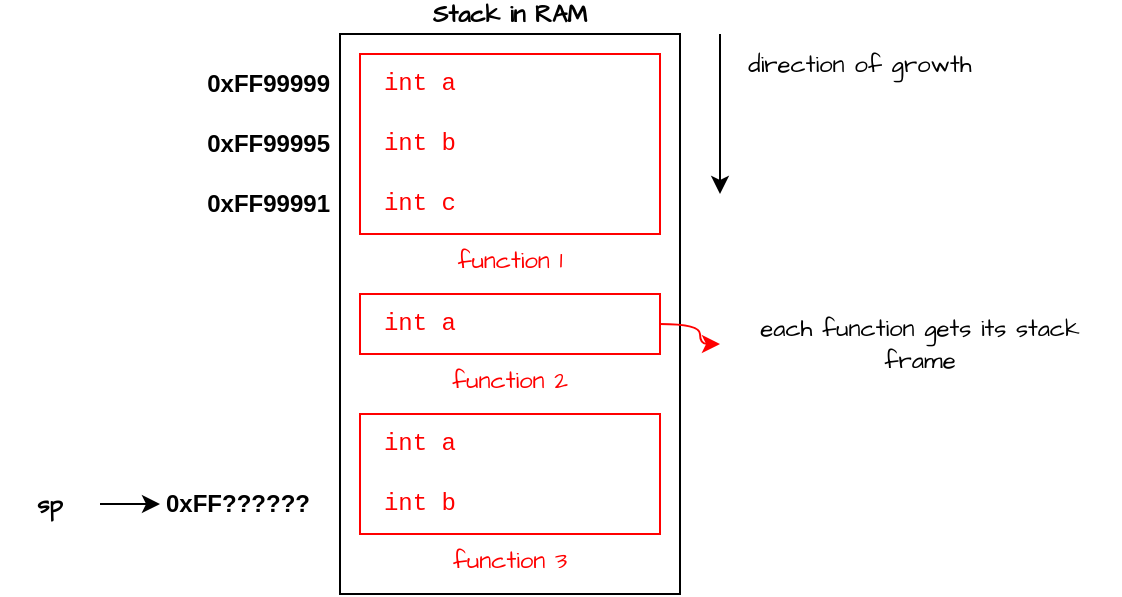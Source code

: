 <mxfile version="24.4.8" type="device" pages="6">
  <diagram name="stack" id="iojS-CCnx_bVfTF9nqe0">
    <mxGraphModel dx="2004" dy="793" grid="1" gridSize="10" guides="1" tooltips="1" connect="1" arrows="1" fold="1" page="1" pageScale="1" pageWidth="1100" pageHeight="850" math="0" shadow="0">
      <root>
        <mxCell id="0" />
        <mxCell id="1" parent="0" />
        <mxCell id="_qikQMmCD5JVBKFu7b-j-10" value="Stack in RAM" style="rounded=0;whiteSpace=wrap;html=1;hachureGap=4;fontFamily=Architects Daughter;fontSource=https%3A%2F%2Ffonts.googleapis.com%2Fcss%3Ffamily%3DArchitects%2BDaughter;movable=1;resizable=1;rotatable=1;deletable=1;editable=1;locked=0;connectable=1;labelPosition=center;verticalLabelPosition=top;align=center;verticalAlign=bottom;fontSize=12;fontStyle=1;" parent="1" vertex="1">
          <mxGeometry x="480" y="110" width="170" height="280" as="geometry" />
        </mxCell>
        <mxCell id="_qikQMmCD5JVBKFu7b-j-19" value="" style="group;" parent="1" vertex="1" connectable="0">
          <mxGeometry x="490" y="120" width="150" height="90" as="geometry" />
        </mxCell>
        <mxCell id="_qikQMmCD5JVBKFu7b-j-11" value="function 1" style="rounded=0;whiteSpace=wrap;html=1;hachureGap=4;fontFamily=Architects Daughter;fontSource=https%3A%2F%2Ffonts.googleapis.com%2Fcss%3Ffamily%3DArchitects%2BDaughter;strokeColor=#FF0000;fontColor=#FF0000;labelPosition=center;verticalLabelPosition=bottom;align=center;verticalAlign=top;" parent="_qikQMmCD5JVBKFu7b-j-19" vertex="1">
          <mxGeometry width="150" height="90" as="geometry" />
        </mxCell>
        <mxCell id="_qikQMmCD5JVBKFu7b-j-12" value="int a" style="text;html=1;align=center;verticalAlign=middle;whiteSpace=wrap;rounded=0;fontFamily=Courier New;fontColor=#FF0000;" parent="_qikQMmCD5JVBKFu7b-j-19" vertex="1">
          <mxGeometry width="60" height="30" as="geometry" />
        </mxCell>
        <mxCell id="_qikQMmCD5JVBKFu7b-j-15" value="int b" style="text;html=1;align=center;verticalAlign=middle;whiteSpace=wrap;rounded=0;fontFamily=Courier New;fontColor=#FF0000;" parent="_qikQMmCD5JVBKFu7b-j-19" vertex="1">
          <mxGeometry y="30" width="60" height="30" as="geometry" />
        </mxCell>
        <mxCell id="_qikQMmCD5JVBKFu7b-j-16" value="int c" style="text;html=1;align=center;verticalAlign=middle;whiteSpace=wrap;rounded=0;fontFamily=Courier New;fontColor=#FF0000;" parent="_qikQMmCD5JVBKFu7b-j-19" vertex="1">
          <mxGeometry y="60" width="60" height="30" as="geometry" />
        </mxCell>
        <mxCell id="_qikQMmCD5JVBKFu7b-j-27" value="" style="group;" parent="1" vertex="1" connectable="0">
          <mxGeometry x="490" y="240" width="150" height="30" as="geometry" />
        </mxCell>
        <mxCell id="_qikQMmCD5JVBKFu7b-j-21" value="function 2" style="rounded=0;whiteSpace=wrap;html=1;hachureGap=4;fontFamily=Architects Daughter;fontSource=https%3A%2F%2Ffonts.googleapis.com%2Fcss%3Ffamily%3DArchitects%2BDaughter;strokeColor=#FF0000;fontColor=#FF0000;labelPosition=center;verticalLabelPosition=bottom;align=center;verticalAlign=top;container=0;" parent="_qikQMmCD5JVBKFu7b-j-27" vertex="1">
          <mxGeometry width="150" height="30" as="geometry" />
        </mxCell>
        <mxCell id="_qikQMmCD5JVBKFu7b-j-22" value="int a" style="text;html=1;align=center;verticalAlign=middle;whiteSpace=wrap;rounded=0;fontFamily=Courier New;fontColor=#FF0000;container=0;" parent="_qikQMmCD5JVBKFu7b-j-27" vertex="1">
          <mxGeometry width="60" height="30" as="geometry" />
        </mxCell>
        <mxCell id="_qikQMmCD5JVBKFu7b-j-32" value="" style="group;" parent="1" vertex="1" connectable="0">
          <mxGeometry x="490" y="300" width="150" height="60" as="geometry" />
        </mxCell>
        <mxCell id="_qikQMmCD5JVBKFu7b-j-29" value="function 3" style="rounded=0;whiteSpace=wrap;html=1;hachureGap=4;fontFamily=Architects Daughter;fontSource=https%3A%2F%2Ffonts.googleapis.com%2Fcss%3Ffamily%3DArchitects%2BDaughter;strokeColor=#FF0000;fontColor=#FF0000;labelPosition=center;verticalLabelPosition=bottom;align=center;verticalAlign=top;container=0;" parent="_qikQMmCD5JVBKFu7b-j-32" vertex="1">
          <mxGeometry width="150" height="60" as="geometry" />
        </mxCell>
        <mxCell id="_qikQMmCD5JVBKFu7b-j-30" value="int a" style="text;html=1;align=center;verticalAlign=middle;whiteSpace=wrap;rounded=0;fontFamily=Courier New;fontColor=#FF0000;container=0;" parent="_qikQMmCD5JVBKFu7b-j-32" vertex="1">
          <mxGeometry width="60" height="30" as="geometry" />
        </mxCell>
        <mxCell id="_qikQMmCD5JVBKFu7b-j-31" value="int b" style="text;html=1;align=center;verticalAlign=middle;whiteSpace=wrap;rounded=0;fontFamily=Courier New;fontColor=#FF0000;container=0;" parent="_qikQMmCD5JVBKFu7b-j-32" vertex="1">
          <mxGeometry y="30" width="60" height="30" as="geometry" />
        </mxCell>
        <mxCell id="_qikQMmCD5JVBKFu7b-j-33" value="0xFF99999" style="text;html=1;align=right;verticalAlign=middle;whiteSpace=wrap;rounded=0;fontStyle=1;spacingRight=3;" parent="1" vertex="1">
          <mxGeometry x="410" y="120" width="70" height="30" as="geometry" />
        </mxCell>
        <mxCell id="_qikQMmCD5JVBKFu7b-j-34" value="0xFF99995" style="text;html=1;align=right;verticalAlign=middle;whiteSpace=wrap;rounded=0;fontStyle=1;spacingRight=3;" parent="1" vertex="1">
          <mxGeometry x="410" y="150" width="70" height="30" as="geometry" />
        </mxCell>
        <mxCell id="_qikQMmCD5JVBKFu7b-j-35" value="0xFF99991" style="text;html=1;align=right;verticalAlign=middle;whiteSpace=wrap;rounded=0;fontStyle=1;spacingRight=3;" parent="1" vertex="1">
          <mxGeometry x="410" y="180" width="70" height="30" as="geometry" />
        </mxCell>
        <mxCell id="_qikQMmCD5JVBKFu7b-j-36" value="" style="endArrow=classic;html=1;rounded=0;" parent="1" edge="1">
          <mxGeometry width="50" height="50" relative="1" as="geometry">
            <mxPoint x="670" y="110" as="sourcePoint" />
            <mxPoint x="670" y="190" as="targetPoint" />
          </mxGeometry>
        </mxCell>
        <mxCell id="yPALnYSojwXTfseWu5V9-2" value="&lt;font data-font-src=&quot;https://fonts.googleapis.com/css?family=Architects+Daughter&quot; face=&quot;Architects Daughter&quot;&gt;each function gets its stack frame&lt;/font&gt;" style="text;html=1;align=center;verticalAlign=middle;whiteSpace=wrap;rounded=0;" parent="1" vertex="1">
          <mxGeometry x="670" y="250" width="200" height="30" as="geometry" />
        </mxCell>
        <mxCell id="yPALnYSojwXTfseWu5V9-3" style="edgeStyle=orthogonalEdgeStyle;rounded=0;orthogonalLoop=1;jettySize=auto;html=1;exitX=1;exitY=0.5;exitDx=0;exitDy=0;curved=1;fontColor=#FF0000;strokeColor=#FF0000;" parent="1" source="_qikQMmCD5JVBKFu7b-j-21" target="yPALnYSojwXTfseWu5V9-2" edge="1">
          <mxGeometry relative="1" as="geometry" />
        </mxCell>
        <mxCell id="yPALnYSojwXTfseWu5V9-4" value="&lt;font face=&quot;Architects Daughter&quot;&gt;direction of growth&lt;/font&gt;" style="text;html=1;align=center;verticalAlign=middle;whiteSpace=wrap;rounded=0;" parent="1" vertex="1">
          <mxGeometry x="670" y="110" width="140" height="30" as="geometry" />
        </mxCell>
        <mxCell id="yPALnYSojwXTfseWu5V9-5" value="0xFF??????" style="text;html=1;align=right;verticalAlign=middle;whiteSpace=wrap;rounded=0;fontStyle=1;spacingRight=3;" parent="1" vertex="1">
          <mxGeometry x="390" y="330" width="80" height="30" as="geometry" />
        </mxCell>
        <mxCell id="yPALnYSojwXTfseWu5V9-6" value="" style="endArrow=classic;html=1;rounded=0;entryX=0;entryY=0.5;entryDx=0;entryDy=0;edgeStyle=orthogonalEdgeStyle;exitX=1;exitY=0.5;exitDx=0;exitDy=0;" parent="1" source="yPALnYSojwXTfseWu5V9-7" target="yPALnYSojwXTfseWu5V9-5" edge="1">
          <mxGeometry width="50" height="50" relative="1" as="geometry">
            <mxPoint x="310" y="350" as="sourcePoint" />
            <mxPoint x="570" y="380" as="targetPoint" />
          </mxGeometry>
        </mxCell>
        <mxCell id="yPALnYSojwXTfseWu5V9-7" value="&lt;font face=&quot;Architects Daughter&quot; data-font-src=&quot;https://fonts.googleapis.com/css?family=Architects+Daughter&quot;&gt;sp&lt;/font&gt;" style="text;html=1;align=center;verticalAlign=middle;whiteSpace=wrap;rounded=0;fontStyle=1" parent="1" vertex="1">
          <mxGeometry x="310" y="330" width="50" height="30" as="geometry" />
        </mxCell>
      </root>
    </mxGraphModel>
  </diagram>
  <diagram name="calling-fuctions-part1" id="PNKUyE5Cw7D3WwoI0T9_">
    <mxGraphModel dx="2004" dy="793" grid="1" gridSize="10" guides="1" tooltips="1" connect="1" arrows="1" fold="1" page="1" pageScale="1" pageWidth="1100" pageHeight="850" math="0" shadow="0">
      <root>
        <mxCell id="lbBd1EDJaA8I3T6ObkIc-0" />
        <mxCell id="lbBd1EDJaA8I3T6ObkIc-1" parent="lbBd1EDJaA8I3T6ObkIc-0" />
        <mxCell id="lbBd1EDJaA8I3T6ObkIc-2" value="Stack in RAM" style="rounded=0;whiteSpace=wrap;html=1;hachureGap=4;fontFamily=Architects Daughter;fontSource=https%3A%2F%2Ffonts.googleapis.com%2Fcss%3Ffamily%3DArchitects%2BDaughter;movable=1;resizable=1;rotatable=1;deletable=1;editable=1;locked=0;connectable=1;labelPosition=center;verticalLabelPosition=top;align=center;verticalAlign=bottom;fontSize=12;fontStyle=1;" parent="lbBd1EDJaA8I3T6ObkIc-1" vertex="1">
          <mxGeometry x="420" y="170" width="170" height="280" as="geometry" />
        </mxCell>
        <mxCell id="lbBd1EDJaA8I3T6ObkIc-3" value="0xFF99999" style="text;html=1;align=right;verticalAlign=middle;whiteSpace=wrap;rounded=0;fontStyle=1;spacingRight=3;fontColor=#0000CC;" parent="lbBd1EDJaA8I3T6ObkIc-1" vertex="1">
          <mxGeometry x="350" y="180" width="70" height="30" as="geometry" />
        </mxCell>
        <mxCell id="lbBd1EDJaA8I3T6ObkIc-4" value="0xFF99987" style="text;html=1;align=right;verticalAlign=middle;whiteSpace=wrap;rounded=0;fontStyle=1;spacingRight=3;" parent="lbBd1EDJaA8I3T6ObkIc-1" vertex="1">
          <mxGeometry x="350" y="274" width="70" height="30" as="geometry" />
        </mxCell>
        <mxCell id="lbBd1EDJaA8I3T6ObkIc-5" style="edgeStyle=orthogonalEdgeStyle;rounded=0;orthogonalLoop=1;jettySize=auto;html=1;entryX=0;entryY=0.5;entryDx=0;entryDy=0;" parent="lbBd1EDJaA8I3T6ObkIc-1" source="lbBd1EDJaA8I3T6ObkIc-6" target="lbBd1EDJaA8I3T6ObkIc-4" edge="1">
          <mxGeometry relative="1" as="geometry" />
        </mxCell>
        <mxCell id="lbBd1EDJaA8I3T6ObkIc-6" value="&lt;font face=&quot;Architects Daughter&quot; data-font-src=&quot;https://fonts.googleapis.com/css?family=Architects+Daughter&quot;&gt;sp&lt;/font&gt;" style="text;html=1;align=center;verticalAlign=middle;whiteSpace=wrap;rounded=0;fontStyle=1" parent="lbBd1EDJaA8I3T6ObkIc-1" vertex="1">
          <mxGeometry x="300" y="274" width="30" height="30" as="geometry" />
        </mxCell>
        <mxCell id="lbBd1EDJaA8I3T6ObkIc-7" value="" style="rounded=0;whiteSpace=wrap;html=1;hachureGap=4;fontFamily=Architects Daughter;fontSource=https%3A%2F%2Ffonts.googleapis.com%2Fcss%3Ffamily%3DArchitects%2BDaughter;strokeColor=#FF0000;fontColor=#FF0000;labelPosition=center;verticalLabelPosition=bottom;align=center;verticalAlign=top;" parent="lbBd1EDJaA8I3T6ObkIc-1" vertex="1">
          <mxGeometry x="430" y="180" width="150" height="110" as="geometry" />
        </mxCell>
        <mxCell id="lbBd1EDJaA8I3T6ObkIc-8" value="int a" style="text;html=1;align=center;verticalAlign=middle;whiteSpace=wrap;rounded=0;fontFamily=Courier New;fontColor=#FF0000;" parent="lbBd1EDJaA8I3T6ObkIc-1" vertex="1">
          <mxGeometry x="430" y="190" width="60" height="30" as="geometry" />
        </mxCell>
        <mxCell id="lbBd1EDJaA8I3T6ObkIc-19" value="considering each int takes 4 bytes" style="shape=note;strokeWidth=2;fontSize=14;size=20;whiteSpace=wrap;html=1;fillColor=#fff2cc;strokeColor=#d6b656;fontColor=#666600;fontFamily=Architects Daughter;fontSource=https%3A%2F%2Ffonts.googleapis.com%2Fcss%3Ffamily%3DArchitects%2BDaughter;fontStyle=1" parent="lbBd1EDJaA8I3T6ObkIc-1" vertex="1">
          <mxGeometry x="630" y="170" width="110.0" height="80" as="geometry" />
        </mxCell>
        <mxCell id="lbBd1EDJaA8I3T6ObkIc-20" style="edgeStyle=orthogonalEdgeStyle;rounded=0;orthogonalLoop=1;jettySize=auto;html=1;entryX=0;entryY=0.5;entryDx=0;entryDy=0;fontColor=#0000CC;strokeColor=#0000CC;" parent="lbBd1EDJaA8I3T6ObkIc-1" source="lbBd1EDJaA8I3T6ObkIc-21" target="lbBd1EDJaA8I3T6ObkIc-3" edge="1">
          <mxGeometry relative="1" as="geometry" />
        </mxCell>
        <mxCell id="lbBd1EDJaA8I3T6ObkIc-21" value="&lt;font data-font-src=&quot;https://fonts.googleapis.com/css?family=Architects+Daughter&quot; face=&quot;Architects Daughter&quot;&gt;bp&lt;/font&gt;" style="text;html=1;align=center;verticalAlign=middle;whiteSpace=wrap;rounded=0;fontStyle=1;fontColor=#0000CC;" parent="lbBd1EDJaA8I3T6ObkIc-1" vertex="1">
          <mxGeometry x="300" y="180" width="30" height="30" as="geometry" />
        </mxCell>
        <mxCell id="-hodnotq6cqXuXsy-zY6-2" value="int b" style="text;html=1;align=center;verticalAlign=middle;whiteSpace=wrap;rounded=0;fontFamily=Courier New;fontColor=#FF0000;" parent="lbBd1EDJaA8I3T6ObkIc-1" vertex="1">
          <mxGeometry x="430" y="220" width="60" height="30" as="geometry" />
        </mxCell>
        <mxCell id="-hodnotq6cqXuXsy-zY6-3" value="int c" style="text;html=1;align=center;verticalAlign=middle;whiteSpace=wrap;rounded=0;fontFamily=Courier New;fontColor=#FF0000;" parent="lbBd1EDJaA8I3T6ObkIc-1" vertex="1">
          <mxGeometry x="430" y="250" width="60" height="30" as="geometry" />
        </mxCell>
        <mxCell id="-hodnotq6cqXuXsy-zY6-4" value="main" style="text;html=1;align=center;verticalAlign=middle;whiteSpace=wrap;rounded=0;fontFamily=Courier New;fontColor=#000000;" parent="lbBd1EDJaA8I3T6ObkIc-1" vertex="1">
          <mxGeometry x="520" y="260" width="60" height="30" as="geometry" />
        </mxCell>
        <mxCell id="3pYR2etkQ_VL8WHa3zQH-0" value="0xFF99995" style="text;html=1;align=right;verticalAlign=middle;whiteSpace=wrap;rounded=0;fontStyle=0;spacingRight=3;fontColor=#000000;" parent="lbBd1EDJaA8I3T6ObkIc-1" vertex="1">
          <mxGeometry x="350" y="210" width="70" height="30" as="geometry" />
        </mxCell>
        <mxCell id="3pYR2etkQ_VL8WHa3zQH-1" value="0xFF99991" style="text;html=1;align=right;verticalAlign=middle;whiteSpace=wrap;rounded=0;fontStyle=0;spacingRight=3;fontColor=#000000;" parent="lbBd1EDJaA8I3T6ObkIc-1" vertex="1">
          <mxGeometry x="350" y="240" width="70" height="30" as="geometry" />
        </mxCell>
      </root>
    </mxGraphModel>
  </diagram>
  <diagram name="calling-fuctions-part2" id="1b2pr1qpJme3iag4hDa0">
    <mxGraphModel dx="2004" dy="793" grid="1" gridSize="10" guides="1" tooltips="1" connect="1" arrows="1" fold="1" page="1" pageScale="1" pageWidth="1100" pageHeight="850" math="0" shadow="0">
      <root>
        <mxCell id="y0FlhNf6vhOLDBl66njS-0" />
        <mxCell id="y0FlhNf6vhOLDBl66njS-1" parent="y0FlhNf6vhOLDBl66njS-0" />
        <mxCell id="y0FlhNf6vhOLDBl66njS-2" value="Stack in RAM" style="rounded=0;whiteSpace=wrap;html=1;hachureGap=4;fontFamily=Architects Daughter;fontSource=https%3A%2F%2Ffonts.googleapis.com%2Fcss%3Ffamily%3DArchitects%2BDaughter;movable=1;resizable=1;rotatable=1;deletable=1;editable=1;locked=0;connectable=1;labelPosition=center;verticalLabelPosition=top;align=center;verticalAlign=bottom;fontSize=12;fontStyle=1;" parent="y0FlhNf6vhOLDBl66njS-1" vertex="1">
          <mxGeometry x="420" y="170" width="170" height="280" as="geometry" />
        </mxCell>
        <mxCell id="y0FlhNf6vhOLDBl66njS-7" value="" style="rounded=0;whiteSpace=wrap;html=1;hachureGap=4;fontFamily=Architects Daughter;fontSource=https%3A%2F%2Ffonts.googleapis.com%2Fcss%3Ffamily%3DArchitects%2BDaughter;strokeColor=#FF0000;fontColor=#FF0000;labelPosition=center;verticalLabelPosition=bottom;align=center;verticalAlign=top;" parent="y0FlhNf6vhOLDBl66njS-1" vertex="1">
          <mxGeometry x="430" y="180" width="150" height="110" as="geometry" />
        </mxCell>
        <mxCell id="y0FlhNf6vhOLDBl66njS-8" value="int a" style="text;html=1;align=center;verticalAlign=middle;whiteSpace=wrap;rounded=0;fontFamily=Courier New;fontColor=#FF0000;" parent="y0FlhNf6vhOLDBl66njS-1" vertex="1">
          <mxGeometry x="430" y="190" width="60" height="30" as="geometry" />
        </mxCell>
        <mxCell id="y0FlhNf6vhOLDBl66njS-9" value="considering each int takes 4 bytes" style="shape=note;strokeWidth=2;fontSize=14;size=20;whiteSpace=wrap;html=1;fillColor=#fff2cc;strokeColor=#d6b656;fontColor=#666600;fontFamily=Architects Daughter;fontSource=https%3A%2F%2Ffonts.googleapis.com%2Fcss%3Ffamily%3DArchitects%2BDaughter;fontStyle=1" parent="y0FlhNf6vhOLDBl66njS-1" vertex="1">
          <mxGeometry x="630" y="170" width="110.0" height="80" as="geometry" />
        </mxCell>
        <mxCell id="y0FlhNf6vhOLDBl66njS-12" value="int b" style="text;html=1;align=center;verticalAlign=middle;whiteSpace=wrap;rounded=0;fontFamily=Courier New;fontColor=#FF0000;" parent="y0FlhNf6vhOLDBl66njS-1" vertex="1">
          <mxGeometry x="430" y="220" width="60" height="30" as="geometry" />
        </mxCell>
        <mxCell id="y0FlhNf6vhOLDBl66njS-13" value="int c" style="text;html=1;align=center;verticalAlign=middle;whiteSpace=wrap;rounded=0;fontFamily=Courier New;fontColor=#FF0000;" parent="y0FlhNf6vhOLDBl66njS-1" vertex="1">
          <mxGeometry x="430" y="250" width="60" height="30" as="geometry" />
        </mxCell>
        <mxCell id="QKQyIYjbo_6pFT2Bdkip-2" style="edgeStyle=orthogonalEdgeStyle;rounded=0;orthogonalLoop=1;jettySize=auto;html=1;entryX=1;entryY=0.5;entryDx=0;entryDy=0;" parent="y0FlhNf6vhOLDBl66njS-1" source="y0FlhNf6vhOLDBl66njS-14" target="QKQyIYjbo_6pFT2Bdkip-1" edge="1">
          <mxGeometry relative="1" as="geometry">
            <Array as="points">
              <mxPoint x="600" y="275" />
              <mxPoint x="600" y="425" />
            </Array>
          </mxGeometry>
        </mxCell>
        <mxCell id="y0FlhNf6vhOLDBl66njS-14" value="main" style="text;html=1;align=center;verticalAlign=middle;whiteSpace=wrap;rounded=0;fontFamily=Courier New;fontColor=#000000;" parent="y0FlhNf6vhOLDBl66njS-1" vertex="1">
          <mxGeometry x="520" y="260" width="60" height="30" as="geometry" />
        </mxCell>
        <mxCell id="QKQyIYjbo_6pFT2Bdkip-0" value="" style="rounded=0;whiteSpace=wrap;html=1;hachureGap=4;fontFamily=Architects Daughter;fontSource=https%3A%2F%2Ffonts.googleapis.com%2Fcss%3Ffamily%3DArchitects%2BDaughter;strokeColor=#FF0000;fontColor=#FF0000;labelPosition=center;verticalLabelPosition=bottom;align=center;verticalAlign=top;" parent="y0FlhNf6vhOLDBl66njS-1" vertex="1">
          <mxGeometry x="430" y="290" width="150" height="150" as="geometry" />
        </mxCell>
        <mxCell id="QKQyIYjbo_6pFT2Bdkip-1" value="func1" style="text;html=1;align=center;verticalAlign=middle;whiteSpace=wrap;rounded=0;fontFamily=Courier New;fontColor=#000000;" parent="y0FlhNf6vhOLDBl66njS-1" vertex="1">
          <mxGeometry x="520" y="410" width="60" height="30" as="geometry" />
        </mxCell>
        <mxCell id="QKQyIYjbo_6pFT2Bdkip-3" value="calls&lt;div&gt;&lt;br&gt;&lt;/div&gt;&lt;div&gt;Allocate (push)&lt;/div&gt;" style="text;html=1;align=center;verticalAlign=middle;whiteSpace=wrap;rounded=0;fontFamily=Architects Daughter;fontSource=https%3A%2F%2Ffonts.googleapis.com%2Fcss%3Ffamily%3DArchitects%2BDaughter;" parent="y0FlhNf6vhOLDBl66njS-1" vertex="1">
          <mxGeometry x="620" y="320" width="110" height="50" as="geometry" />
        </mxCell>
        <mxCell id="1jd76vK9J4SVuktHICAa-0" value="0xFF99999" style="text;html=1;align=right;verticalAlign=middle;whiteSpace=wrap;rounded=0;fontStyle=1;spacingRight=3;fontColor=#0000CC;" parent="y0FlhNf6vhOLDBl66njS-1" vertex="1">
          <mxGeometry x="350" y="180" width="70" height="30" as="geometry" />
        </mxCell>
        <mxCell id="1jd76vK9J4SVuktHICAa-1" value="0xFF99987" style="text;html=1;align=right;verticalAlign=middle;whiteSpace=wrap;rounded=0;fontStyle=1;spacingRight=3;" parent="y0FlhNf6vhOLDBl66njS-1" vertex="1">
          <mxGeometry x="350" y="274" width="70" height="30" as="geometry" />
        </mxCell>
        <mxCell id="1jd76vK9J4SVuktHICAa-2" style="edgeStyle=orthogonalEdgeStyle;rounded=0;orthogonalLoop=1;jettySize=auto;html=1;entryX=0;entryY=0.5;entryDx=0;entryDy=0;" parent="y0FlhNf6vhOLDBl66njS-1" source="1jd76vK9J4SVuktHICAa-3" target="1jd76vK9J4SVuktHICAa-1" edge="1">
          <mxGeometry relative="1" as="geometry" />
        </mxCell>
        <mxCell id="1jd76vK9J4SVuktHICAa-3" value="&lt;font face=&quot;Architects Daughter&quot; data-font-src=&quot;https://fonts.googleapis.com/css?family=Architects+Daughter&quot;&gt;sp&lt;/font&gt;" style="text;html=1;align=center;verticalAlign=middle;whiteSpace=wrap;rounded=0;fontStyle=1" parent="y0FlhNf6vhOLDBl66njS-1" vertex="1">
          <mxGeometry x="300" y="274" width="30" height="30" as="geometry" />
        </mxCell>
        <mxCell id="1jd76vK9J4SVuktHICAa-4" style="edgeStyle=orthogonalEdgeStyle;rounded=0;orthogonalLoop=1;jettySize=auto;html=1;entryX=0;entryY=0.5;entryDx=0;entryDy=0;fontColor=#0000CC;strokeColor=#0000CC;" parent="y0FlhNf6vhOLDBl66njS-1" source="1jd76vK9J4SVuktHICAa-5" target="1jd76vK9J4SVuktHICAa-0" edge="1">
          <mxGeometry relative="1" as="geometry" />
        </mxCell>
        <mxCell id="1jd76vK9J4SVuktHICAa-5" value="&lt;font data-font-src=&quot;https://fonts.googleapis.com/css?family=Architects+Daughter&quot; face=&quot;Architects Daughter&quot;&gt;bp&lt;/font&gt;" style="text;html=1;align=center;verticalAlign=middle;whiteSpace=wrap;rounded=0;fontStyle=1;fontColor=#0000CC;" parent="y0FlhNf6vhOLDBl66njS-1" vertex="1">
          <mxGeometry x="300" y="180" width="30" height="30" as="geometry" />
        </mxCell>
        <mxCell id="1jd76vK9J4SVuktHICAa-6" value="0xFF99995" style="text;html=1;align=right;verticalAlign=middle;whiteSpace=wrap;rounded=0;fontStyle=0;spacingRight=3;fontColor=#000000;" parent="y0FlhNf6vhOLDBl66njS-1" vertex="1">
          <mxGeometry x="350" y="210" width="70" height="30" as="geometry" />
        </mxCell>
        <mxCell id="1jd76vK9J4SVuktHICAa-7" value="0xFF99991" style="text;html=1;align=right;verticalAlign=middle;whiteSpace=wrap;rounded=0;fontStyle=0;spacingRight=3;fontColor=#000000;" parent="y0FlhNf6vhOLDBl66njS-1" vertex="1">
          <mxGeometry x="350" y="240" width="70" height="30" as="geometry" />
        </mxCell>
      </root>
    </mxGraphModel>
  </diagram>
  <diagram name="calling-fuctions-part3" id="EOaEujDrJPq9EQaLv5tg">
    <mxGraphModel dx="802" dy="317" grid="1" gridSize="10" guides="1" tooltips="1" connect="1" arrows="1" fold="1" page="1" pageScale="1" pageWidth="1100" pageHeight="850" math="0" shadow="0">
      <root>
        <mxCell id="asvjm19KMb7ySSqYSc77-0" />
        <mxCell id="asvjm19KMb7ySSqYSc77-1" parent="asvjm19KMb7ySSqYSc77-0" />
        <mxCell id="asvjm19KMb7ySSqYSc77-2" value="Stack in RAM" style="rounded=0;whiteSpace=wrap;html=1;hachureGap=4;fontFamily=Architects Daughter;fontSource=https%3A%2F%2Ffonts.googleapis.com%2Fcss%3Ffamily%3DArchitects%2BDaughter;movable=1;resizable=1;rotatable=1;deletable=1;editable=1;locked=0;connectable=1;labelPosition=center;verticalLabelPosition=top;align=center;verticalAlign=bottom;fontSize=12;fontStyle=1;" parent="asvjm19KMb7ySSqYSc77-1" vertex="1">
          <mxGeometry x="420" y="170" width="170" height="280" as="geometry" />
        </mxCell>
        <mxCell id="JLx0xf9AoyyMfPMjvhM8-2" style="edgeStyle=orthogonalEdgeStyle;rounded=0;orthogonalLoop=1;jettySize=auto;html=1;entryX=0;entryY=0.5;entryDx=0;entryDy=0;" edge="1" parent="asvjm19KMb7ySSqYSc77-1" source="asvjm19KMb7ySSqYSc77-6" target="-Cn-VkzPR_L2uoOpY1KB-0">
          <mxGeometry relative="1" as="geometry">
            <mxPoint x="350.0" y="435.0" as="targetPoint" />
          </mxGeometry>
        </mxCell>
        <mxCell id="asvjm19KMb7ySSqYSc77-6" value="&lt;font face=&quot;Architects Daughter&quot; data-font-src=&quot;https://fonts.googleapis.com/css?family=Architects+Daughter&quot;&gt;sp&lt;/font&gt;" style="text;html=1;align=center;verticalAlign=middle;whiteSpace=wrap;rounded=0;fontStyle=1" parent="asvjm19KMb7ySSqYSc77-1" vertex="1">
          <mxGeometry x="300" y="310" width="30" height="30" as="geometry" />
        </mxCell>
        <mxCell id="asvjm19KMb7ySSqYSc77-7" value="" style="rounded=0;whiteSpace=wrap;html=1;hachureGap=4;fontFamily=Architects Daughter;fontSource=https%3A%2F%2Ffonts.googleapis.com%2Fcss%3Ffamily%3DArchitects%2BDaughter;strokeColor=#FF0000;fontColor=#FF0000;labelPosition=center;verticalLabelPosition=bottom;align=center;verticalAlign=top;" parent="asvjm19KMb7ySSqYSc77-1" vertex="1">
          <mxGeometry x="430" y="180" width="150" height="110" as="geometry" />
        </mxCell>
        <mxCell id="asvjm19KMb7ySSqYSc77-8" value="int a" style="text;html=1;align=center;verticalAlign=middle;whiteSpace=wrap;rounded=0;fontFamily=Courier New;fontColor=#FF0000;" parent="asvjm19KMb7ySSqYSc77-1" vertex="1">
          <mxGeometry x="430" y="190" width="60" height="30" as="geometry" />
        </mxCell>
        <mxCell id="asvjm19KMb7ySSqYSc77-9" value="considering each int takes 4 bytes" style="shape=note;strokeWidth=2;fontSize=14;size=20;whiteSpace=wrap;html=1;fillColor=#fff2cc;strokeColor=#d6b656;fontColor=#666600;fontFamily=Architects Daughter;fontSource=https%3A%2F%2Ffonts.googleapis.com%2Fcss%3Ffamily%3DArchitects%2BDaughter;fontStyle=1" parent="asvjm19KMb7ySSqYSc77-1" vertex="1">
          <mxGeometry x="630" y="170" width="110.0" height="80" as="geometry" />
        </mxCell>
        <mxCell id="asvjm19KMb7ySSqYSc77-12" value="int b" style="text;html=1;align=center;verticalAlign=middle;whiteSpace=wrap;rounded=0;fontFamily=Courier New;fontColor=#FF0000;" parent="asvjm19KMb7ySSqYSc77-1" vertex="1">
          <mxGeometry x="430" y="220" width="60" height="30" as="geometry" />
        </mxCell>
        <mxCell id="asvjm19KMb7ySSqYSc77-13" value="int c" style="text;html=1;align=center;verticalAlign=middle;whiteSpace=wrap;rounded=0;fontFamily=Courier New;fontColor=#FF0000;" parent="asvjm19KMb7ySSqYSc77-1" vertex="1">
          <mxGeometry x="430" y="250" width="60" height="30" as="geometry" />
        </mxCell>
        <mxCell id="asvjm19KMb7ySSqYSc77-15" value="main" style="text;html=1;align=center;verticalAlign=middle;whiteSpace=wrap;rounded=0;fontFamily=Courier New;fontColor=#000000;" parent="asvjm19KMb7ySSqYSc77-1" vertex="1">
          <mxGeometry x="520" y="260" width="60" height="30" as="geometry" />
        </mxCell>
        <mxCell id="asvjm19KMb7ySSqYSc77-16" value="" style="rounded=0;whiteSpace=wrap;html=1;hachureGap=4;fontFamily=Architects Daughter;fontSource=https%3A%2F%2Ffonts.googleapis.com%2Fcss%3Ffamily%3DArchitects%2BDaughter;strokeColor=#FF0000;fontColor=#FF0000;labelPosition=center;verticalLabelPosition=bottom;align=center;verticalAlign=top;" parent="asvjm19KMb7ySSqYSc77-1" vertex="1">
          <mxGeometry x="430" y="290" width="150" height="150" as="geometry" />
        </mxCell>
        <mxCell id="asvjm19KMb7ySSqYSc77-17" value="func1" style="text;html=1;align=center;verticalAlign=middle;whiteSpace=wrap;rounded=0;fontFamily=Courier New;fontColor=#000000;" parent="asvjm19KMb7ySSqYSc77-1" vertex="1">
          <mxGeometry x="520" y="410" width="60" height="30" as="geometry" />
        </mxCell>
        <mxCell id="ZZoFJUXObA7PGxmd71Sr-0" value="old bp (main bp)" style="text;html=1;align=center;verticalAlign=middle;whiteSpace=wrap;rounded=0;fontFamily=Courier New;fontColor=#FF0000;fontStyle=1" parent="asvjm19KMb7ySSqYSc77-1" vertex="1">
          <mxGeometry x="430" y="295" width="140" height="30" as="geometry" />
        </mxCell>
        <mxCell id="_nZ2Jj9IOCMoABcXJEKA-0" value="0xFF99999" style="text;html=1;align=right;verticalAlign=middle;whiteSpace=wrap;rounded=0;fontStyle=0;spacingRight=3;fontColor=#000000;" parent="asvjm19KMb7ySSqYSc77-1" vertex="1">
          <mxGeometry x="350" y="180" width="70" height="30" as="geometry" />
        </mxCell>
        <mxCell id="_nZ2Jj9IOCMoABcXJEKA-6" value="0xFF99995" style="text;html=1;align=right;verticalAlign=middle;whiteSpace=wrap;rounded=0;fontStyle=0;spacingRight=3;fontColor=#000000;" parent="asvjm19KMb7ySSqYSc77-1" vertex="1">
          <mxGeometry x="350" y="210" width="70" height="30" as="geometry" />
        </mxCell>
        <mxCell id="_nZ2Jj9IOCMoABcXJEKA-7" value="0xFF99991" style="text;html=1;align=right;verticalAlign=middle;whiteSpace=wrap;rounded=0;fontStyle=0;spacingRight=3;fontColor=#000000;" parent="asvjm19KMb7ySSqYSc77-1" vertex="1">
          <mxGeometry x="350" y="240" width="70" height="30" as="geometry" />
        </mxCell>
        <mxCell id="TA5IKJ6Cp7RfEWy9o9kK-0" value="0xFF99987" style="text;html=1;align=right;verticalAlign=middle;whiteSpace=wrap;rounded=0;fontStyle=1;spacingRight=3;fontColor=#0000CC;" parent="asvjm19KMb7ySSqYSc77-1" vertex="1">
          <mxGeometry x="350" y="274" width="70" height="30" as="geometry" />
        </mxCell>
        <mxCell id="TA5IKJ6Cp7RfEWy9o9kK-2" value="" style="edgeStyle=orthogonalEdgeStyle;rounded=0;orthogonalLoop=1;jettySize=auto;html=1;fontColor=#0000CC;strokeColor=#0000CC;" parent="asvjm19KMb7ySSqYSc77-1" source="TA5IKJ6Cp7RfEWy9o9kK-1" target="TA5IKJ6Cp7RfEWy9o9kK-0" edge="1">
          <mxGeometry relative="1" as="geometry" />
        </mxCell>
        <mxCell id="TA5IKJ6Cp7RfEWy9o9kK-1" value="&lt;font data-font-src=&quot;https://fonts.googleapis.com/css?family=Architects+Daughter&quot; face=&quot;Architects Daughter&quot;&gt;bp&lt;/font&gt;" style="text;html=1;align=center;verticalAlign=middle;whiteSpace=wrap;rounded=0;fontStyle=1;fontColor=#0000CC;" parent="asvjm19KMb7ySSqYSc77-1" vertex="1">
          <mxGeometry x="300" y="274" width="30" height="30" as="geometry" />
        </mxCell>
        <mxCell id="-Cn-VkzPR_L2uoOpY1KB-0" value="0xFF99983" style="text;html=1;align=right;verticalAlign=middle;whiteSpace=wrap;rounded=0;fontStyle=0;spacingRight=3;fontColor=#000000;" parent="asvjm19KMb7ySSqYSc77-1" vertex="1">
          <mxGeometry x="350" y="310" width="70" height="30" as="geometry" />
        </mxCell>
      </root>
    </mxGraphModel>
  </diagram>
  <diagram name="calling-fuctions-part4" id="a3piRGgrMQR3RZqJUuue">
    <mxGraphModel dx="802" dy="317" grid="1" gridSize="10" guides="1" tooltips="1" connect="1" arrows="1" fold="1" page="1" pageScale="1" pageWidth="1100" pageHeight="850" math="0" shadow="0">
      <root>
        <mxCell id="sRUTQ2S4vEs5YnADeXv_-0" />
        <mxCell id="sRUTQ2S4vEs5YnADeXv_-1" parent="sRUTQ2S4vEs5YnADeXv_-0" />
        <mxCell id="sRUTQ2S4vEs5YnADeXv_-2" value="Stack in RAM" style="rounded=0;whiteSpace=wrap;html=1;hachureGap=4;fontFamily=Architects Daughter;fontSource=https%3A%2F%2Ffonts.googleapis.com%2Fcss%3Ffamily%3DArchitects%2BDaughter;movable=1;resizable=1;rotatable=1;deletable=1;editable=1;locked=0;connectable=1;labelPosition=center;verticalLabelPosition=top;align=center;verticalAlign=bottom;fontSize=12;fontStyle=1;" vertex="1" parent="sRUTQ2S4vEs5YnADeXv_-1">
          <mxGeometry x="420" y="170" width="170" height="280" as="geometry" />
        </mxCell>
        <mxCell id="sRUTQ2S4vEs5YnADeXv_-4" style="edgeStyle=orthogonalEdgeStyle;rounded=0;orthogonalLoop=1;jettySize=auto;html=1;entryX=0;entryY=0.5;entryDx=0;entryDy=0;" edge="1" parent="sRUTQ2S4vEs5YnADeXv_-1" source="sRUTQ2S4vEs5YnADeXv_-5" target="sRUTQ2S4vEs5YnADeXv_-24">
          <mxGeometry relative="1" as="geometry">
            <mxPoint x="350" y="435" as="targetPoint" />
          </mxGeometry>
        </mxCell>
        <mxCell id="sRUTQ2S4vEs5YnADeXv_-5" value="&lt;font face=&quot;Architects Daughter&quot; data-font-src=&quot;https://fonts.googleapis.com/css?family=Architects+Daughter&quot;&gt;sp&lt;/font&gt;" style="text;html=1;align=center;verticalAlign=middle;whiteSpace=wrap;rounded=0;fontStyle=1" vertex="1" parent="sRUTQ2S4vEs5YnADeXv_-1">
          <mxGeometry x="300" y="355" width="30" height="30" as="geometry" />
        </mxCell>
        <mxCell id="sRUTQ2S4vEs5YnADeXv_-6" value="" style="rounded=0;whiteSpace=wrap;html=1;hachureGap=4;fontFamily=Architects Daughter;fontSource=https%3A%2F%2Ffonts.googleapis.com%2Fcss%3Ffamily%3DArchitects%2BDaughter;strokeColor=#FF0000;fontColor=#FF0000;labelPosition=center;verticalLabelPosition=bottom;align=center;verticalAlign=top;" vertex="1" parent="sRUTQ2S4vEs5YnADeXv_-1">
          <mxGeometry x="430" y="180" width="150" height="110" as="geometry" />
        </mxCell>
        <mxCell id="sRUTQ2S4vEs5YnADeXv_-7" value="int a" style="text;html=1;align=center;verticalAlign=middle;whiteSpace=wrap;rounded=0;fontFamily=Courier New;fontColor=#FF0000;" vertex="1" parent="sRUTQ2S4vEs5YnADeXv_-1">
          <mxGeometry x="430" y="190" width="60" height="30" as="geometry" />
        </mxCell>
        <mxCell id="sRUTQ2S4vEs5YnADeXv_-8" value="considering each int takes 4 bytes" style="shape=note;strokeWidth=2;fontSize=14;size=20;whiteSpace=wrap;html=1;fillColor=#fff2cc;strokeColor=#d6b656;fontColor=#666600;fontFamily=Architects Daughter;fontSource=https%3A%2F%2Ffonts.googleapis.com%2Fcss%3Ffamily%3DArchitects%2BDaughter;fontStyle=1" vertex="1" parent="sRUTQ2S4vEs5YnADeXv_-1">
          <mxGeometry x="630" y="170" width="110.0" height="80" as="geometry" />
        </mxCell>
        <mxCell id="sRUTQ2S4vEs5YnADeXv_-9" value="int b" style="text;html=1;align=center;verticalAlign=middle;whiteSpace=wrap;rounded=0;fontFamily=Courier New;fontColor=#FF0000;" vertex="1" parent="sRUTQ2S4vEs5YnADeXv_-1">
          <mxGeometry x="430" y="220" width="60" height="30" as="geometry" />
        </mxCell>
        <mxCell id="sRUTQ2S4vEs5YnADeXv_-10" value="int c" style="text;html=1;align=center;verticalAlign=middle;whiteSpace=wrap;rounded=0;fontFamily=Courier New;fontColor=#FF0000;" vertex="1" parent="sRUTQ2S4vEs5YnADeXv_-1">
          <mxGeometry x="430" y="250" width="60" height="30" as="geometry" />
        </mxCell>
        <mxCell id="sRUTQ2S4vEs5YnADeXv_-11" value="main" style="text;html=1;align=center;verticalAlign=middle;whiteSpace=wrap;rounded=0;fontFamily=Courier New;fontColor=#000000;" vertex="1" parent="sRUTQ2S4vEs5YnADeXv_-1">
          <mxGeometry x="520" y="260" width="60" height="30" as="geometry" />
        </mxCell>
        <mxCell id="sRUTQ2S4vEs5YnADeXv_-12" value="" style="rounded=0;whiteSpace=wrap;html=1;hachureGap=4;fontFamily=Architects Daughter;fontSource=https%3A%2F%2Ffonts.googleapis.com%2Fcss%3Ffamily%3DArchitects%2BDaughter;strokeColor=#FF0000;fontColor=#FF0000;labelPosition=center;verticalLabelPosition=bottom;align=center;verticalAlign=top;" vertex="1" parent="sRUTQ2S4vEs5YnADeXv_-1">
          <mxGeometry x="430" y="290" width="150" height="150" as="geometry" />
        </mxCell>
        <mxCell id="sRUTQ2S4vEs5YnADeXv_-13" value="func1" style="text;html=1;align=center;verticalAlign=middle;whiteSpace=wrap;rounded=0;fontFamily=Courier New;fontColor=#000000;" vertex="1" parent="sRUTQ2S4vEs5YnADeXv_-1">
          <mxGeometry x="520" y="410" width="60" height="30" as="geometry" />
        </mxCell>
        <mxCell id="sRUTQ2S4vEs5YnADeXv_-14" value="old bp (main bp)" style="text;html=1;align=center;verticalAlign=middle;whiteSpace=wrap;rounded=0;fontFamily=Courier New;fontColor=#FF0000;fontStyle=1" vertex="1" parent="sRUTQ2S4vEs5YnADeXv_-1">
          <mxGeometry x="430" y="295" width="140" height="30" as="geometry" />
        </mxCell>
        <mxCell id="sRUTQ2S4vEs5YnADeXv_-17" value="0xFF99999" style="text;html=1;align=right;verticalAlign=middle;whiteSpace=wrap;rounded=0;fontStyle=0;spacingRight=3;fontColor=#000000;" vertex="1" parent="sRUTQ2S4vEs5YnADeXv_-1">
          <mxGeometry x="350" y="180" width="70" height="30" as="geometry" />
        </mxCell>
        <mxCell id="sRUTQ2S4vEs5YnADeXv_-18" value="0xFF99995" style="text;html=1;align=right;verticalAlign=middle;whiteSpace=wrap;rounded=0;fontStyle=0;spacingRight=3;fontColor=#000000;" vertex="1" parent="sRUTQ2S4vEs5YnADeXv_-1">
          <mxGeometry x="350" y="210" width="70" height="30" as="geometry" />
        </mxCell>
        <mxCell id="sRUTQ2S4vEs5YnADeXv_-19" value="0xFF99991" style="text;html=1;align=right;verticalAlign=middle;whiteSpace=wrap;rounded=0;fontStyle=0;spacingRight=3;fontColor=#000000;" vertex="1" parent="sRUTQ2S4vEs5YnADeXv_-1">
          <mxGeometry x="350" y="240" width="70" height="30" as="geometry" />
        </mxCell>
        <mxCell id="sRUTQ2S4vEs5YnADeXv_-20" value="0xFF99987" style="text;html=1;align=right;verticalAlign=middle;whiteSpace=wrap;rounded=0;fontStyle=1;spacingRight=3;fontColor=#0000CC;" vertex="1" parent="sRUTQ2S4vEs5YnADeXv_-1">
          <mxGeometry x="350" y="274" width="70" height="30" as="geometry" />
        </mxCell>
        <mxCell id="sRUTQ2S4vEs5YnADeXv_-21" value="" style="edgeStyle=orthogonalEdgeStyle;rounded=0;orthogonalLoop=1;jettySize=auto;html=1;fontColor=#0000CC;strokeColor=#0000CC;" edge="1" parent="sRUTQ2S4vEs5YnADeXv_-1" source="sRUTQ2S4vEs5YnADeXv_-22" target="sRUTQ2S4vEs5YnADeXv_-20">
          <mxGeometry relative="1" as="geometry" />
        </mxCell>
        <mxCell id="sRUTQ2S4vEs5YnADeXv_-22" value="&lt;font data-font-src=&quot;https://fonts.googleapis.com/css?family=Architects+Daughter&quot; face=&quot;Architects Daughter&quot;&gt;bp&lt;/font&gt;" style="text;html=1;align=center;verticalAlign=middle;whiteSpace=wrap;rounded=0;fontStyle=1;fontColor=#0000CC;" vertex="1" parent="sRUTQ2S4vEs5YnADeXv_-1">
          <mxGeometry x="300" y="274" width="30" height="30" as="geometry" />
        </mxCell>
        <mxCell id="sRUTQ2S4vEs5YnADeXv_-23" value="0xFF99983" style="text;html=1;align=right;verticalAlign=middle;whiteSpace=wrap;rounded=0;fontStyle=0;spacingRight=3;fontColor=#000000;" vertex="1" parent="sRUTQ2S4vEs5YnADeXv_-1">
          <mxGeometry x="350" y="310" width="70" height="30" as="geometry" />
        </mxCell>
        <mxCell id="sRUTQ2S4vEs5YnADeXv_-24" value="0xFF99979" style="text;html=1;align=right;verticalAlign=middle;whiteSpace=wrap;rounded=0;fontStyle=0;spacingRight=3;fontColor=#000000;" vertex="1" parent="sRUTQ2S4vEs5YnADeXv_-1">
          <mxGeometry x="350" y="355" width="70" height="30" as="geometry" />
        </mxCell>
        <mxCell id="sRUTQ2S4vEs5YnADeXv_-25" style="edgeStyle=orthogonalEdgeStyle;rounded=0;orthogonalLoop=1;jettySize=auto;html=1;" edge="1" parent="sRUTQ2S4vEs5YnADeXv_-1" source="sRUTQ2S4vEs5YnADeXv_-26" target="sRUTQ2S4vEs5YnADeXv_-28">
          <mxGeometry relative="1" as="geometry" />
        </mxCell>
        <mxCell id="sRUTQ2S4vEs5YnADeXv_-26" value="main&#39;s return address" style="text;html=1;align=center;verticalAlign=middle;whiteSpace=wrap;rounded=0;fontFamily=Courier New;fontColor=#FF0000;fontStyle=1" vertex="1" parent="sRUTQ2S4vEs5YnADeXv_-1">
          <mxGeometry x="430" y="330" width="140" height="30" as="geometry" />
        </mxCell>
        <mxCell id="sRUTQ2S4vEs5YnADeXv_-28" value="the last instruction that main executed before calling func1" style="text;html=1;align=center;verticalAlign=middle;whiteSpace=wrap;rounded=0;fontFamily=Architects Daughter;fontSource=https%3A%2F%2Ffonts.googleapis.com%2Fcss%3Ffamily%3DArchitects%2BDaughter;" vertex="1" parent="sRUTQ2S4vEs5YnADeXv_-1">
          <mxGeometry x="610" y="330" width="130" height="30" as="geometry" />
        </mxCell>
      </root>
    </mxGraphModel>
  </diagram>
  <diagram name="calling-fuctions-part5" id="iItr1xM2PnBvsKoYDsKk">
    <mxGraphModel dx="2004" dy="793" grid="1" gridSize="10" guides="1" tooltips="1" connect="1" arrows="1" fold="1" page="1" pageScale="1" pageWidth="1100" pageHeight="850" math="0" shadow="0">
      <root>
        <mxCell id="OjuseLSCfq4icQL9mZC0-0" />
        <mxCell id="OjuseLSCfq4icQL9mZC0-1" parent="OjuseLSCfq4icQL9mZC0-0" />
        <mxCell id="OjuseLSCfq4icQL9mZC0-2" value="Stack in RAM" style="rounded=0;whiteSpace=wrap;html=1;hachureGap=4;fontFamily=Architects Daughter;fontSource=https%3A%2F%2Ffonts.googleapis.com%2Fcss%3Ffamily%3DArchitects%2BDaughter;movable=1;resizable=1;rotatable=1;deletable=1;editable=1;locked=0;connectable=1;labelPosition=center;verticalLabelPosition=top;align=center;verticalAlign=bottom;fontSize=12;fontStyle=1;" vertex="1" parent="OjuseLSCfq4icQL9mZC0-1">
          <mxGeometry x="420" y="170" width="170" height="280" as="geometry" />
        </mxCell>
        <mxCell id="OjuseLSCfq4icQL9mZC0-3" value="0xFF99975" style="text;html=1;align=right;verticalAlign=middle;whiteSpace=wrap;rounded=0;fontStyle=0;spacingRight=3;" vertex="1" parent="OjuseLSCfq4icQL9mZC0-1">
          <mxGeometry x="350" y="390" width="70" height="30" as="geometry" />
        </mxCell>
        <mxCell id="OjuseLSCfq4icQL9mZC0-4" style="edgeStyle=orthogonalEdgeStyle;rounded=0;orthogonalLoop=1;jettySize=auto;html=1;entryX=0;entryY=0.5;entryDx=0;entryDy=0;" edge="1" parent="OjuseLSCfq4icQL9mZC0-1" source="OjuseLSCfq4icQL9mZC0-5" target="OjuseLSCfq4icQL9mZC0-27">
          <mxGeometry relative="1" as="geometry" />
        </mxCell>
        <mxCell id="OjuseLSCfq4icQL9mZC0-5" value="&lt;font face=&quot;Architects Daughter&quot; data-font-src=&quot;https://fonts.googleapis.com/css?family=Architects+Daughter&quot;&gt;sp&lt;/font&gt;" style="text;html=1;align=center;verticalAlign=middle;whiteSpace=wrap;rounded=0;fontStyle=1" vertex="1" parent="OjuseLSCfq4icQL9mZC0-1">
          <mxGeometry x="300" y="420" width="30" height="30" as="geometry" />
        </mxCell>
        <mxCell id="OjuseLSCfq4icQL9mZC0-6" value="" style="rounded=0;whiteSpace=wrap;html=1;hachureGap=4;fontFamily=Architects Daughter;fontSource=https%3A%2F%2Ffonts.googleapis.com%2Fcss%3Ffamily%3DArchitects%2BDaughter;strokeColor=#FF0000;fontColor=#FF0000;labelPosition=center;verticalLabelPosition=bottom;align=center;verticalAlign=top;" vertex="1" parent="OjuseLSCfq4icQL9mZC0-1">
          <mxGeometry x="430" y="180" width="150" height="110" as="geometry" />
        </mxCell>
        <mxCell id="OjuseLSCfq4icQL9mZC0-7" value="int a" style="text;html=1;align=center;verticalAlign=middle;whiteSpace=wrap;rounded=0;fontFamily=Courier New;fontColor=#FF0000;" vertex="1" parent="OjuseLSCfq4icQL9mZC0-1">
          <mxGeometry x="430" y="190" width="60" height="30" as="geometry" />
        </mxCell>
        <mxCell id="OjuseLSCfq4icQL9mZC0-8" value="considering each int takes 4 bytes" style="shape=note;strokeWidth=2;fontSize=14;size=20;whiteSpace=wrap;html=1;fillColor=#fff2cc;strokeColor=#d6b656;fontColor=#666600;fontFamily=Architects Daughter;fontSource=https%3A%2F%2Ffonts.googleapis.com%2Fcss%3Ffamily%3DArchitects%2BDaughter;fontStyle=1" vertex="1" parent="OjuseLSCfq4icQL9mZC0-1">
          <mxGeometry x="630" y="170" width="110.0" height="80" as="geometry" />
        </mxCell>
        <mxCell id="OjuseLSCfq4icQL9mZC0-9" value="int b" style="text;html=1;align=center;verticalAlign=middle;whiteSpace=wrap;rounded=0;fontFamily=Courier New;fontColor=#FF0000;" vertex="1" parent="OjuseLSCfq4icQL9mZC0-1">
          <mxGeometry x="430" y="220" width="60" height="30" as="geometry" />
        </mxCell>
        <mxCell id="OjuseLSCfq4icQL9mZC0-10" value="int c" style="text;html=1;align=center;verticalAlign=middle;whiteSpace=wrap;rounded=0;fontFamily=Courier New;fontColor=#FF0000;" vertex="1" parent="OjuseLSCfq4icQL9mZC0-1">
          <mxGeometry x="430" y="250" width="60" height="30" as="geometry" />
        </mxCell>
        <mxCell id="OjuseLSCfq4icQL9mZC0-11" value="main" style="text;html=1;align=center;verticalAlign=middle;whiteSpace=wrap;rounded=0;fontFamily=Courier New;fontColor=#000000;" vertex="1" parent="OjuseLSCfq4icQL9mZC0-1">
          <mxGeometry x="520" y="260" width="60" height="30" as="geometry" />
        </mxCell>
        <mxCell id="OjuseLSCfq4icQL9mZC0-12" value="" style="rounded=0;whiteSpace=wrap;html=1;hachureGap=4;fontFamily=Architects Daughter;fontSource=https%3A%2F%2Ffonts.googleapis.com%2Fcss%3Ffamily%3DArchitects%2BDaughter;strokeColor=#FF0000;fontColor=#FF0000;labelPosition=center;verticalLabelPosition=bottom;align=center;verticalAlign=top;" vertex="1" parent="OjuseLSCfq4icQL9mZC0-1">
          <mxGeometry x="430" y="290" width="150" height="150" as="geometry" />
        </mxCell>
        <mxCell id="OjuseLSCfq4icQL9mZC0-13" value="func1" style="text;html=1;align=center;verticalAlign=middle;whiteSpace=wrap;rounded=0;fontFamily=Courier New;fontColor=#000000;" vertex="1" parent="OjuseLSCfq4icQL9mZC0-1">
          <mxGeometry x="520" y="410" width="60" height="30" as="geometry" />
        </mxCell>
        <mxCell id="OjuseLSCfq4icQL9mZC0-14" value="old bp (main bp)" style="text;html=1;align=center;verticalAlign=middle;whiteSpace=wrap;rounded=0;fontFamily=Courier New;fontColor=#FF0000;fontStyle=1" vertex="1" parent="OjuseLSCfq4icQL9mZC0-1">
          <mxGeometry x="430" y="295" width="140" height="30" as="geometry" />
        </mxCell>
        <mxCell id="OjuseLSCfq4icQL9mZC0-15" value="int x" style="text;html=1;align=center;verticalAlign=middle;whiteSpace=wrap;rounded=0;fontFamily=Courier New;fontColor=#FF0000;" vertex="1" parent="OjuseLSCfq4icQL9mZC0-1">
          <mxGeometry x="430" y="371" width="60" height="30" as="geometry" />
        </mxCell>
        <mxCell id="OjuseLSCfq4icQL9mZC0-16" value="int y" style="text;html=1;align=center;verticalAlign=middle;whiteSpace=wrap;rounded=0;fontFamily=Courier New;fontColor=#FF0000;" vertex="1" parent="OjuseLSCfq4icQL9mZC0-1">
          <mxGeometry x="430" y="401" width="60" height="30" as="geometry" />
        </mxCell>
        <mxCell id="OjuseLSCfq4icQL9mZC0-17" value="0xFF99999" style="text;html=1;align=right;verticalAlign=middle;whiteSpace=wrap;rounded=0;fontStyle=0;spacingRight=3;fontColor=#000000;" vertex="1" parent="OjuseLSCfq4icQL9mZC0-1">
          <mxGeometry x="350" y="180" width="70" height="30" as="geometry" />
        </mxCell>
        <mxCell id="OjuseLSCfq4icQL9mZC0-18" value="0xFF99995" style="text;html=1;align=right;verticalAlign=middle;whiteSpace=wrap;rounded=0;fontStyle=0;spacingRight=3;fontColor=#000000;" vertex="1" parent="OjuseLSCfq4icQL9mZC0-1">
          <mxGeometry x="350" y="210" width="70" height="30" as="geometry" />
        </mxCell>
        <mxCell id="OjuseLSCfq4icQL9mZC0-19" value="0xFF99991" style="text;html=1;align=right;verticalAlign=middle;whiteSpace=wrap;rounded=0;fontStyle=0;spacingRight=3;fontColor=#000000;" vertex="1" parent="OjuseLSCfq4icQL9mZC0-1">
          <mxGeometry x="350" y="240" width="70" height="30" as="geometry" />
        </mxCell>
        <mxCell id="OjuseLSCfq4icQL9mZC0-20" value="0xFF99987" style="text;html=1;align=right;verticalAlign=middle;whiteSpace=wrap;rounded=0;fontStyle=1;spacingRight=3;fontColor=#0000CC;" vertex="1" parent="OjuseLSCfq4icQL9mZC0-1">
          <mxGeometry x="350" y="274" width="70" height="30" as="geometry" />
        </mxCell>
        <mxCell id="OjuseLSCfq4icQL9mZC0-21" value="" style="edgeStyle=orthogonalEdgeStyle;rounded=0;orthogonalLoop=1;jettySize=auto;html=1;fontColor=#0000CC;strokeColor=#0000CC;" edge="1" parent="OjuseLSCfq4icQL9mZC0-1" source="OjuseLSCfq4icQL9mZC0-22" target="OjuseLSCfq4icQL9mZC0-20">
          <mxGeometry relative="1" as="geometry" />
        </mxCell>
        <mxCell id="OjuseLSCfq4icQL9mZC0-22" value="&lt;font data-font-src=&quot;https://fonts.googleapis.com/css?family=Architects+Daughter&quot; face=&quot;Architects Daughter&quot;&gt;bp&lt;/font&gt;" style="text;html=1;align=center;verticalAlign=middle;whiteSpace=wrap;rounded=0;fontStyle=1;fontColor=#0000CC;" vertex="1" parent="OjuseLSCfq4icQL9mZC0-1">
          <mxGeometry x="300" y="274" width="30" height="30" as="geometry" />
        </mxCell>
        <mxCell id="OjuseLSCfq4icQL9mZC0-23" value="0xFF99983" style="text;html=1;align=right;verticalAlign=middle;whiteSpace=wrap;rounded=0;fontStyle=0;spacingRight=3;fontColor=#000000;" vertex="1" parent="OjuseLSCfq4icQL9mZC0-1">
          <mxGeometry x="350" y="310" width="70" height="30" as="geometry" />
        </mxCell>
        <mxCell id="OjuseLSCfq4icQL9mZC0-24" value="0xFF99979" style="text;html=1;align=right;verticalAlign=middle;whiteSpace=wrap;rounded=0;fontStyle=0;spacingRight=3;fontColor=#000000;" vertex="1" parent="OjuseLSCfq4icQL9mZC0-1">
          <mxGeometry x="350" y="355" width="70" height="30" as="geometry" />
        </mxCell>
        <mxCell id="OjuseLSCfq4icQL9mZC0-25" style="edgeStyle=orthogonalEdgeStyle;rounded=0;orthogonalLoop=1;jettySize=auto;html=1;" edge="1" parent="OjuseLSCfq4icQL9mZC0-1" source="OjuseLSCfq4icQL9mZC0-26" target="OjuseLSCfq4icQL9mZC0-28">
          <mxGeometry relative="1" as="geometry" />
        </mxCell>
        <mxCell id="OjuseLSCfq4icQL9mZC0-26" value="main&#39;s return address" style="text;html=1;align=center;verticalAlign=middle;whiteSpace=wrap;rounded=0;fontFamily=Courier New;fontColor=#FF0000;fontStyle=1" vertex="1" parent="OjuseLSCfq4icQL9mZC0-1">
          <mxGeometry x="430" y="330" width="140" height="30" as="geometry" />
        </mxCell>
        <mxCell id="OjuseLSCfq4icQL9mZC0-27" value="0xFF99971" style="text;html=1;align=right;verticalAlign=middle;whiteSpace=wrap;rounded=0;fontStyle=1;spacingRight=3;" vertex="1" parent="OjuseLSCfq4icQL9mZC0-1">
          <mxGeometry x="350" y="420" width="70" height="30" as="geometry" />
        </mxCell>
        <mxCell id="OjuseLSCfq4icQL9mZC0-28" value="the last instruction that main executed before calling func1" style="text;html=1;align=center;verticalAlign=middle;whiteSpace=wrap;rounded=0;fontFamily=Architects Daughter;fontSource=https%3A%2F%2Ffonts.googleapis.com%2Fcss%3Ffamily%3DArchitects%2BDaughter;" vertex="1" parent="OjuseLSCfq4icQL9mZC0-1">
          <mxGeometry x="610" y="330" width="130" height="30" as="geometry" />
        </mxCell>
      </root>
    </mxGraphModel>
  </diagram>
</mxfile>
